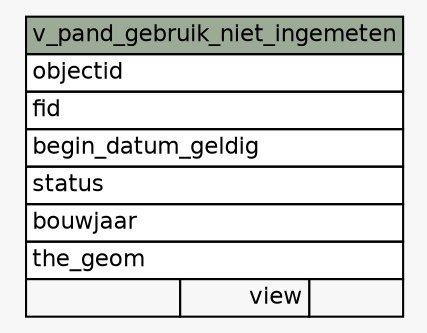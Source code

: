 // dot 2.38.0 on Linux 4.13.0-38-generic
// SchemaSpy rev Unknown
digraph "v_pand_gebruik_niet_ingemeten" {
  graph [
    rankdir="RL"
    bgcolor="#f7f7f7"
    nodesep="0.18"
    ranksep="0.46"
    fontname="Helvetica"
    fontsize="11"
  ];
  node [
    fontname="Helvetica"
    fontsize="11"
    shape="plaintext"
  ];
  edge [
    arrowsize="0.8"
  ];
  "v_pand_gebruik_niet_ingemeten" [
    label=<
    <TABLE BORDER="0" CELLBORDER="1" CELLSPACING="0" BGCOLOR="#ffffff">
      <TR><TD COLSPAN="3" BGCOLOR="#9bab96" ALIGN="CENTER">v_pand_gebruik_niet_ingemeten</TD></TR>
      <TR><TD PORT="objectid" COLSPAN="3" ALIGN="LEFT">objectid</TD></TR>
      <TR><TD PORT="fid" COLSPAN="3" ALIGN="LEFT">fid</TD></TR>
      <TR><TD PORT="begin_datum_geldig" COLSPAN="3" ALIGN="LEFT">begin_datum_geldig</TD></TR>
      <TR><TD PORT="status" COLSPAN="3" ALIGN="LEFT">status</TD></TR>
      <TR><TD PORT="bouwjaar" COLSPAN="3" ALIGN="LEFT">bouwjaar</TD></TR>
      <TR><TD PORT="the_geom" COLSPAN="3" ALIGN="LEFT">the_geom</TD></TR>
      <TR><TD ALIGN="LEFT" BGCOLOR="#f7f7f7">  </TD><TD ALIGN="RIGHT" BGCOLOR="#f7f7f7">view</TD><TD ALIGN="RIGHT" BGCOLOR="#f7f7f7">  </TD></TR>
    </TABLE>>
    URL="tables/v_pand_gebruik_niet_ingemeten.html"
    tooltip="v_pand_gebruik_niet_ingemeten"
  ];
}
